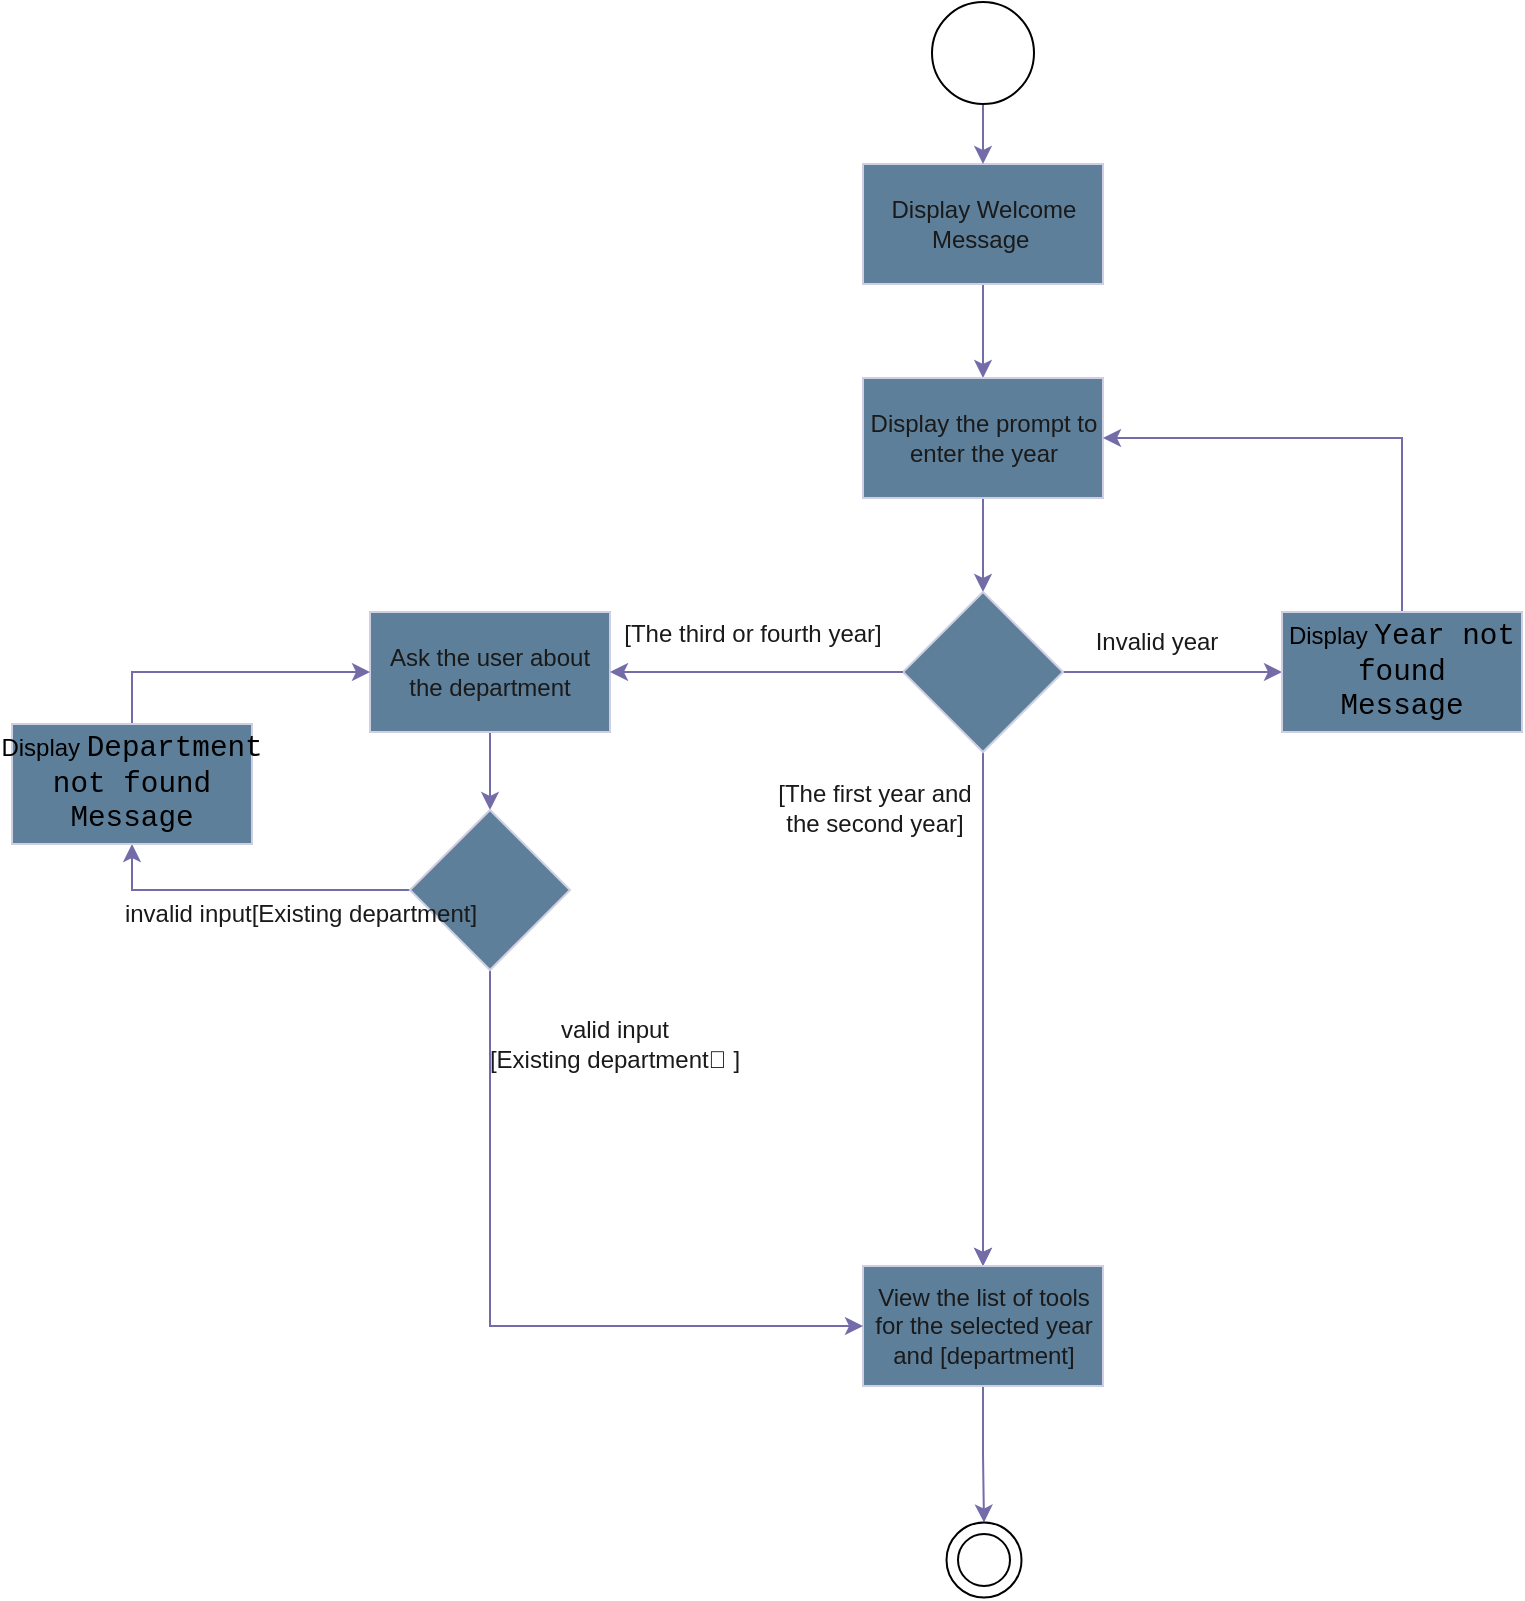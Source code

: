 <mxfile version="22.0.3" type="device">
  <diagram name="Page-1" id="M9OXHYHrNqjmoye6lc-8">
    <mxGraphModel dx="2519" dy="1125" grid="0" gridSize="10" guides="1" tooltips="1" connect="1" arrows="1" fold="1" page="1" pageScale="1" pageWidth="827" pageHeight="1169" background="#ffffff" math="0" shadow="0">
      <root>
        <mxCell id="0" />
        <mxCell id="1" parent="0" />
        <mxCell id="73P8jDid7okZA53Pf_em-5" value="" style="edgeStyle=orthogonalEdgeStyle;rounded=0;orthogonalLoop=1;jettySize=auto;html=1;strokeColor=#736CA8;fontColor=#1A1A1A;" edge="1" parent="1" source="73P8jDid7okZA53Pf_em-1" target="73P8jDid7okZA53Pf_em-4">
          <mxGeometry relative="1" as="geometry" />
        </mxCell>
        <mxCell id="73P8jDid7okZA53Pf_em-1" value="Display Welcome Message&amp;nbsp;" style="rounded=0;whiteSpace=wrap;html=1;labelBackgroundColor=none;fillColor=#5D7F99;strokeColor=#D0CEE2;fontColor=#1A1A1A;" vertex="1" parent="1">
          <mxGeometry x="340.5" y="121" width="120" height="60" as="geometry" />
        </mxCell>
        <mxCell id="73P8jDid7okZA53Pf_em-3" style="edgeStyle=orthogonalEdgeStyle;rounded=0;orthogonalLoop=1;jettySize=auto;html=1;strokeColor=#736CA8;fontColor=#1A1A1A;entryX=0.5;entryY=0;entryDx=0;entryDy=0;" edge="1" parent="1" source="73P8jDid7okZA53Pf_em-2" target="73P8jDid7okZA53Pf_em-1">
          <mxGeometry relative="1" as="geometry">
            <mxPoint x="400.5" y="172.366" as="targetPoint" />
          </mxGeometry>
        </mxCell>
        <mxCell id="73P8jDid7okZA53Pf_em-2" value="" style="ellipse;whiteSpace=wrap;html=1;aspect=fixed;" vertex="1" parent="1">
          <mxGeometry x="375" y="40" width="51" height="51" as="geometry" />
        </mxCell>
        <mxCell id="73P8jDid7okZA53Pf_em-7" value="" style="edgeStyle=orthogonalEdgeStyle;rounded=0;orthogonalLoop=1;jettySize=auto;html=1;strokeColor=#736CA8;fontColor=#1A1A1A;" edge="1" parent="1" source="73P8jDid7okZA53Pf_em-4" target="73P8jDid7okZA53Pf_em-6">
          <mxGeometry relative="1" as="geometry" />
        </mxCell>
        <mxCell id="73P8jDid7okZA53Pf_em-4" value="Display the prompt to enter the year" style="rounded=0;whiteSpace=wrap;html=1;labelBackgroundColor=none;fillColor=#5D7F99;strokeColor=#D0CEE2;fontColor=#1A1A1A;" vertex="1" parent="1">
          <mxGeometry x="340.5" y="228" width="120" height="60" as="geometry" />
        </mxCell>
        <mxCell id="73P8jDid7okZA53Pf_em-9" value="" style="edgeStyle=orthogonalEdgeStyle;rounded=0;orthogonalLoop=1;jettySize=auto;html=1;strokeColor=#736CA8;fontColor=#1A1A1A;" edge="1" parent="1" source="73P8jDid7okZA53Pf_em-6" target="73P8jDid7okZA53Pf_em-8">
          <mxGeometry relative="1" as="geometry" />
        </mxCell>
        <mxCell id="73P8jDid7okZA53Pf_em-11" value="" style="edgeStyle=orthogonalEdgeStyle;rounded=0;orthogonalLoop=1;jettySize=auto;html=1;strokeColor=#736CA8;fontColor=#1A1A1A;" edge="1" parent="1" source="73P8jDid7okZA53Pf_em-6" target="73P8jDid7okZA53Pf_em-10">
          <mxGeometry relative="1" as="geometry" />
        </mxCell>
        <mxCell id="73P8jDid7okZA53Pf_em-14" value="" style="edgeStyle=orthogonalEdgeStyle;rounded=0;orthogonalLoop=1;jettySize=auto;html=1;strokeColor=#736CA8;fontColor=#1A1A1A;" edge="1" parent="1" source="73P8jDid7okZA53Pf_em-6" target="73P8jDid7okZA53Pf_em-10">
          <mxGeometry relative="1" as="geometry" />
        </mxCell>
        <mxCell id="73P8jDid7okZA53Pf_em-6" value="&lt;pre style=&quot;color: rgb(0, 0, 0); font-size: medium; text-align: start;&quot;&gt;&lt;br&gt;&lt;/pre&gt;" style="rhombus;whiteSpace=wrap;html=1;strokeColor=#D0CEE2;fontColor=#1A1A1A;fillColor=#5D7F99;" vertex="1" parent="1">
          <mxGeometry x="360.5" y="335" width="80" height="80" as="geometry" />
        </mxCell>
        <mxCell id="73P8jDid7okZA53Pf_em-22" style="edgeStyle=orthogonalEdgeStyle;rounded=0;orthogonalLoop=1;jettySize=auto;html=1;strokeColor=#736CA8;fontColor=#1A1A1A;exitX=0.5;exitY=0;exitDx=0;exitDy=0;" edge="1" parent="1" source="73P8jDid7okZA53Pf_em-8" target="73P8jDid7okZA53Pf_em-4">
          <mxGeometry relative="1" as="geometry">
            <mxPoint x="560.5" y="185.168" as="targetPoint" />
            <Array as="points">
              <mxPoint x="610" y="258" />
            </Array>
          </mxGeometry>
        </mxCell>
        <mxCell id="73P8jDid7okZA53Pf_em-8" value="Display&amp;nbsp;&lt;font style=&quot;font-family: &amp;quot;Courier New&amp;quot;, monospace; font-size: 11pt; text-align: start; background-color: initial;&quot; class=&quot;fctbStyle0&quot;&gt;Year &lt;/font&gt;&lt;font style=&quot;font-family: &amp;quot;Courier New&amp;quot;, monospace; font-size: 11pt; text-align: start; background-color: initial;&quot; class=&quot;fctbStyle0Style3&quot;&gt;not&lt;/font&gt;&lt;font style=&quot;font-family: &amp;quot;Courier New&amp;quot;, monospace; font-size: 11pt; text-align: start; background-color: initial;&quot; class=&quot;fctbStyle0&quot;&gt; found&lt;br&gt;Message&lt;br&gt;&lt;/font&gt;" style="whiteSpace=wrap;html=1;fillColor=#5D7F99;strokeColor=#D0CEE2;fontColor=#000000;" vertex="1" parent="1">
          <mxGeometry x="550" y="345" width="120" height="60" as="geometry" />
        </mxCell>
        <mxCell id="73P8jDid7okZA53Pf_em-21" value="" style="edgeStyle=orthogonalEdgeStyle;rounded=0;orthogonalLoop=1;jettySize=auto;html=1;strokeColor=#736CA8;fontColor=#1A1A1A;" edge="1" parent="1" source="73P8jDid7okZA53Pf_em-10" target="73P8jDid7okZA53Pf_em-19">
          <mxGeometry relative="1" as="geometry" />
        </mxCell>
        <mxCell id="73P8jDid7okZA53Pf_em-10" value="View the list of tools for the selected year and [department]" style="whiteSpace=wrap;html=1;fillColor=#5D7F99;strokeColor=#D0CEE2;fontColor=#1A1A1A;" vertex="1" parent="1">
          <mxGeometry x="340.5" y="672" width="120" height="60" as="geometry" />
        </mxCell>
        <mxCell id="73P8jDid7okZA53Pf_em-31" value="" style="edgeStyle=orthogonalEdgeStyle;rounded=0;orthogonalLoop=1;jettySize=auto;html=1;strokeColor=#736CA8;fontColor=#1A1A1A;" edge="1" parent="1" source="73P8jDid7okZA53Pf_em-12" target="73P8jDid7okZA53Pf_em-30">
          <mxGeometry relative="1" as="geometry" />
        </mxCell>
        <mxCell id="73P8jDid7okZA53Pf_em-12" value="Ask the user about the department" style="whiteSpace=wrap;html=1;fillColor=#5D7F99;strokeColor=#D0CEE2;fontColor=#1A1A1A;" vertex="1" parent="1">
          <mxGeometry x="94" y="345" width="120" height="60" as="geometry" />
        </mxCell>
        <mxCell id="73P8jDid7okZA53Pf_em-16" value="[The first year and &lt;br&gt;the second year]" style="text;html=1;align=center;verticalAlign=middle;resizable=0;points=[];autosize=1;strokeColor=none;fillColor=none;fontColor=#1A1A1A;" vertex="1" parent="1">
          <mxGeometry x="289" y="422" width="113" height="41" as="geometry" />
        </mxCell>
        <mxCell id="73P8jDid7okZA53Pf_em-17" value="" style="ellipse;whiteSpace=wrap;html=1;aspect=fixed;" vertex="1" parent="1">
          <mxGeometry x="388" y="806" width="26" height="26" as="geometry" />
        </mxCell>
        <mxCell id="73P8jDid7okZA53Pf_em-19" value="" style="ellipse;whiteSpace=wrap;html=1;aspect=fixed;fillColor=none;strokeColor=#000000;" vertex="1" parent="1">
          <mxGeometry x="382.25" y="800.25" width="37.5" height="37.5" as="geometry" />
        </mxCell>
        <mxCell id="73P8jDid7okZA53Pf_em-26" value="" style="edgeStyle=orthogonalEdgeStyle;rounded=0;orthogonalLoop=1;jettySize=auto;html=1;strokeColor=#736CA8;fontColor=#1A1A1A;" edge="1" parent="1" source="73P8jDid7okZA53Pf_em-6" target="73P8jDid7okZA53Pf_em-12">
          <mxGeometry relative="1" as="geometry">
            <mxPoint x="361" y="375" as="sourcePoint" />
            <mxPoint x="192" y="375" as="targetPoint" />
          </mxGeometry>
        </mxCell>
        <mxCell id="73P8jDid7okZA53Pf_em-25" value="[The third or fourth year]" style="text;html=1;align=center;verticalAlign=middle;resizable=0;points=[];autosize=1;strokeColor=none;fillColor=none;fontColor=#1A1A1A;" vertex="1" parent="1">
          <mxGeometry x="213" y="343" width="143" height="26" as="geometry" />
        </mxCell>
        <mxCell id="73P8jDid7okZA53Pf_em-29" value="Invalid year" style="text;html=1;align=center;verticalAlign=middle;resizable=0;points=[];autosize=1;strokeColor=none;fillColor=none;fontColor=#1A1A1A;" vertex="1" parent="1">
          <mxGeometry x="449" y="347" width="76" height="26" as="geometry" />
        </mxCell>
        <mxCell id="73P8jDid7okZA53Pf_em-32" style="edgeStyle=orthogonalEdgeStyle;rounded=0;orthogonalLoop=1;jettySize=auto;html=1;entryX=0;entryY=0.5;entryDx=0;entryDy=0;strokeColor=#736CA8;fontColor=#1A1A1A;exitX=0.5;exitY=1;exitDx=0;exitDy=0;" edge="1" parent="1" source="73P8jDid7okZA53Pf_em-30" target="73P8jDid7okZA53Pf_em-10">
          <mxGeometry relative="1" as="geometry" />
        </mxCell>
        <mxCell id="73P8jDid7okZA53Pf_em-36" style="edgeStyle=orthogonalEdgeStyle;rounded=0;orthogonalLoop=1;jettySize=auto;html=1;exitX=0;exitY=0.5;exitDx=0;exitDy=0;entryX=0.5;entryY=1;entryDx=0;entryDy=0;strokeColor=#736CA8;fontColor=#1A1A1A;" edge="1" parent="1" source="73P8jDid7okZA53Pf_em-30" target="73P8jDid7okZA53Pf_em-35">
          <mxGeometry relative="1" as="geometry" />
        </mxCell>
        <mxCell id="73P8jDid7okZA53Pf_em-30" value="&lt;pre style=&quot;color: rgb(0, 0, 0); font-size: medium; text-align: start;&quot;&gt;&lt;br&gt;&lt;/pre&gt;" style="rhombus;whiteSpace=wrap;html=1;strokeColor=#D0CEE2;fontColor=#1A1A1A;fillColor=#5D7F99;" vertex="1" parent="1">
          <mxGeometry x="114" y="444" width="80" height="80" as="geometry" />
        </mxCell>
        <mxCell id="73P8jDid7okZA53Pf_em-34" value="invalid&amp;nbsp;input[Existing department]" style="text;html=1;align=center;verticalAlign=middle;resizable=0;points=[];autosize=1;strokeColor=none;fillColor=none;fontColor=#1A1A1A;" vertex="1" parent="1">
          <mxGeometry x="-37" y="483" width="192" height="26" as="geometry" />
        </mxCell>
        <mxCell id="73P8jDid7okZA53Pf_em-37" style="edgeStyle=orthogonalEdgeStyle;rounded=0;orthogonalLoop=1;jettySize=auto;html=1;entryX=0;entryY=0.5;entryDx=0;entryDy=0;strokeColor=#736CA8;fontColor=#1A1A1A;exitX=0.5;exitY=0;exitDx=0;exitDy=0;" edge="1" parent="1" source="73P8jDid7okZA53Pf_em-35" target="73P8jDid7okZA53Pf_em-12">
          <mxGeometry relative="1" as="geometry" />
        </mxCell>
        <mxCell id="73P8jDid7okZA53Pf_em-35" value="Display&amp;nbsp;&lt;font style=&quot;font-family: &amp;quot;Courier New&amp;quot;, monospace; font-size: 11pt; background-color: initial; text-align: start;&quot; class=&quot;fctbStyle0&quot;&gt;Department &lt;/font&gt;&lt;font style=&quot;font-family: &amp;quot;Courier New&amp;quot;, monospace; font-size: 11pt; background-color: initial; text-align: start;&quot; class=&quot;fctbStyle0Style3&quot;&gt;not&lt;/font&gt;&lt;font style=&quot;font-family: &amp;quot;Courier New&amp;quot;, monospace; font-size: 11pt; background-color: initial; text-align: start;&quot; class=&quot;fctbStyle0&quot;&gt; found&lt;/font&gt;&lt;br&gt;&lt;font style=&quot;font-family: &amp;quot;Courier New&amp;quot;, monospace; font-size: 11pt; text-align: start; background-color: initial;&quot; class=&quot;fctbStyle0&quot;&gt;Message&lt;br&gt;&lt;/font&gt;" style="whiteSpace=wrap;html=1;fillColor=#5D7F99;strokeColor=#D0CEE2;fontColor=#000000;" vertex="1" parent="1">
          <mxGeometry x="-85" y="401" width="120" height="60" as="geometry" />
        </mxCell>
        <mxCell id="73P8jDid7okZA53Pf_em-38" value="valid input&lt;br&gt;[Existing department ِ]" style="text;strokeColor=none;align=center;fillColor=none;html=1;verticalAlign=middle;whiteSpace=wrap;rounded=0;fontColor=#1A1A1A;" vertex="1" parent="1">
          <mxGeometry x="148" y="546" width="137" height="30" as="geometry" />
        </mxCell>
        <mxCell id="73P8jDid7okZA53Pf_em-39" style="edgeStyle=orthogonalEdgeStyle;rounded=0;orthogonalLoop=1;jettySize=auto;html=1;exitX=0.5;exitY=1;exitDx=0;exitDy=0;strokeColor=#736CA8;fontColor=#1A1A1A;" edge="1" parent="1" source="73P8jDid7okZA53Pf_em-38" target="73P8jDid7okZA53Pf_em-38">
          <mxGeometry relative="1" as="geometry" />
        </mxCell>
      </root>
    </mxGraphModel>
  </diagram>
</mxfile>
